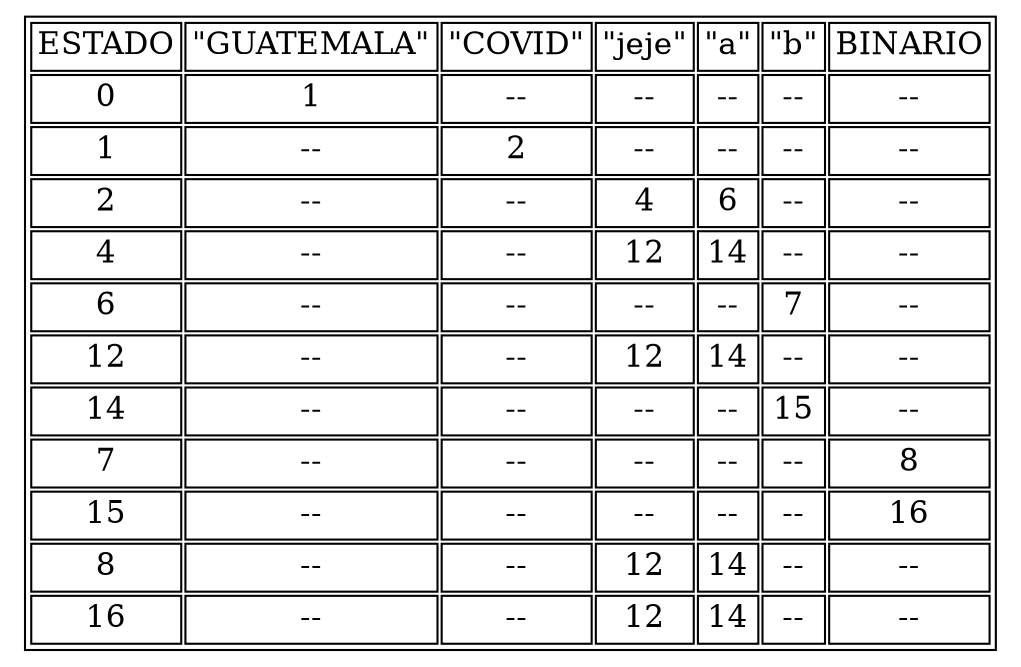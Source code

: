 digraph Grafica{
graph [ratio=fill];
node [label="\N", fontsize=15, shape=plaintext];
graph [bb="0,0,352,154"];arset [label=<
        <TABLE ALIGN="LEFT">
<TR><TD>ESTADO</TD>
<TD>"GUATEMALA"</TD>
<TD>"COVID"</TD>
<TD>"jeje"</TD>
<TD>"a"</TD>
<TD>"b"</TD>
<TD>BINARIO</TD>
</TR><TR><TD>0</TD>
<TD>1</TD>
<TD>--</TD>
<TD>--</TD>
<TD>--</TD>
<TD>--</TD>
<TD>--</TD>
</TR><TR><TD>1</TD>
<TD>--</TD>
<TD>2</TD>
<TD>--</TD>
<TD>--</TD>
<TD>--</TD>
<TD>--</TD>
</TR><TR><TD>2</TD>
<TD>--</TD>
<TD>--</TD>
<TD>4</TD>
<TD>6</TD>
<TD>--</TD>
<TD>--</TD>
</TR><TR><TD>4</TD>
<TD>--</TD>
<TD>--</TD>
<TD>12</TD>
<TD>14</TD>
<TD>--</TD>
<TD>--</TD>
</TR><TR><TD>6</TD>
<TD>--</TD>
<TD>--</TD>
<TD>--</TD>
<TD>--</TD>
<TD>7</TD>
<TD>--</TD>
</TR><TR><TD>12</TD>
<TD>--</TD>
<TD>--</TD>
<TD>12</TD>
<TD>14</TD>
<TD>--</TD>
<TD>--</TD>
</TR><TR><TD>14</TD>
<TD>--</TD>
<TD>--</TD>
<TD>--</TD>
<TD>--</TD>
<TD>15</TD>
<TD>--</TD>
</TR><TR><TD>7</TD>
<TD>--</TD>
<TD>--</TD>
<TD>--</TD>
<TD>--</TD>
<TD>--</TD>
<TD>8</TD>
</TR><TR><TD>15</TD>
<TD>--</TD>
<TD>--</TD>
<TD>--</TD>
<TD>--</TD>
<TD>--</TD>
<TD>16</TD>
</TR><TR><TD>8</TD>
<TD>--</TD>
<TD>--</TD>
<TD>12</TD>
<TD>14</TD>
<TD>--</TD>
<TD>--</TD>
</TR><TR><TD>16</TD>
<TD>--</TD>
<TD>--</TD>
<TD>12</TD>
<TD>14</TD>
<TD>--</TD>
<TD>--</TD>
</TR></TABLE>
>,];
}